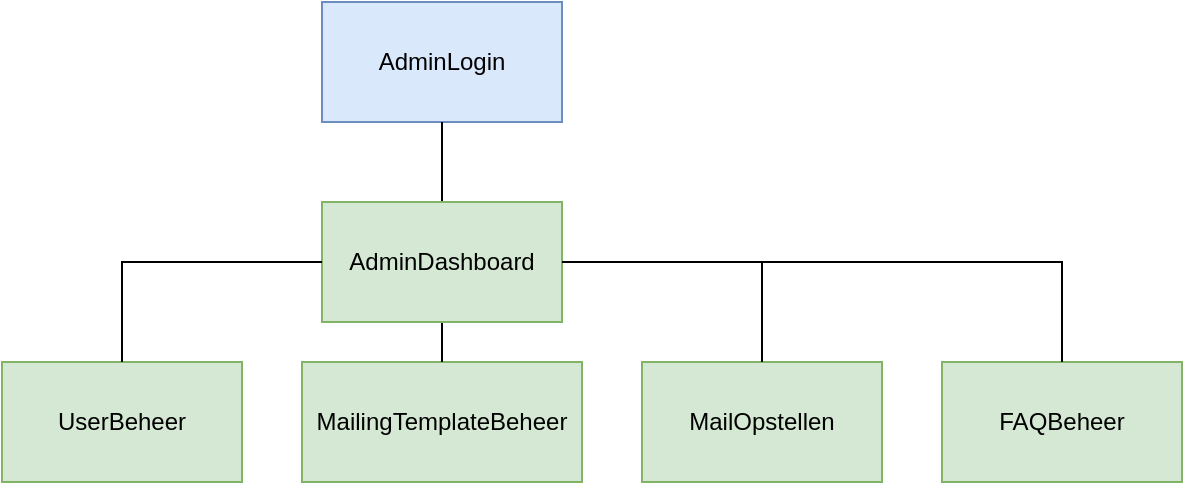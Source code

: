 <mxfile version="10.7.4" type="device"><diagram id="_9v2oshdXeWUhjBWFlfc" name="Page-1"><mxGraphModel dx="1394" dy="757" grid="1" gridSize="10" guides="1" tooltips="1" connect="1" arrows="1" fold="1" page="1" pageScale="1" pageWidth="850" pageHeight="1100" math="0" shadow="0"><root><mxCell id="0"/><mxCell id="1" parent="0"/><mxCell id="ANfI27nnChrSPlkCWCLO-1" value="AdminLogin" style="rounded=0;whiteSpace=wrap;html=1;fillColor=#dae8fc;strokeColor=#6c8ebf;" parent="1" vertex="1"><mxGeometry x="160" width="120" height="60" as="geometry"/></mxCell><mxCell id="ANfI27nnChrSPlkCWCLO-4" value="" style="endArrow=none;html=1;entryX=0.5;entryY=1;entryDx=0;entryDy=0;exitX=0.5;exitY=0;exitDx=0;exitDy=0;" parent="1" target="ANfI27nnChrSPlkCWCLO-1" edge="1"><mxGeometry width="50" height="50" relative="1" as="geometry"><mxPoint x="220" y="100" as="sourcePoint"/><mxPoint x="189.5" y="160" as="targetPoint"/></mxGeometry></mxCell><mxCell id="ANfI27nnChrSPlkCWCLO-17" value="&lt;div&gt;MailingTemplateBeheer&lt;/div&gt;" style="rounded=0;whiteSpace=wrap;html=1;fillColor=#d5e8d4;strokeColor=#82b366;" parent="1" vertex="1"><mxGeometry x="150" y="180" width="140" height="60" as="geometry"/></mxCell><mxCell id="ANfI27nnChrSPlkCWCLO-21" value="" style="endArrow=none;html=1;entryX=0.5;entryY=0;entryDx=0;entryDy=0;exitX=0.5;exitY=1;exitDx=0;exitDy=0;" parent="1" target="ANfI27nnChrSPlkCWCLO-17" edge="1" source="cGjMT-ceGOCYg4FxGIGt-8"><mxGeometry width="50" height="50" relative="1" as="geometry"><mxPoint x="180" y="320" as="sourcePoint"/><mxPoint x="229.5" y="329" as="targetPoint"/></mxGeometry></mxCell><mxCell id="ANfI27nnChrSPlkCWCLO-25" value="&lt;div&gt;MailOpstellen&lt;/div&gt;" style="rounded=0;whiteSpace=wrap;html=1;fillColor=#d5e8d4;strokeColor=#82b366;" parent="1" vertex="1"><mxGeometry x="320" y="180" width="120" height="60" as="geometry"/></mxCell><mxCell id="ANfI27nnChrSPlkCWCLO-26" value="" style="endArrow=none;html=1;entryX=1;entryY=0.5;entryDx=0;entryDy=0;rounded=0;" parent="1" source="ANfI27nnChrSPlkCWCLO-25" edge="1" target="cGjMT-ceGOCYg4FxGIGt-8"><mxGeometry width="50" height="50" relative="1" as="geometry"><mxPoint x="259.5" y="209" as="sourcePoint"/><mxPoint x="340" y="390" as="targetPoint"/><Array as="points"><mxPoint x="380" y="130"/></Array></mxGeometry></mxCell><mxCell id="cGjMT-ceGOCYg4FxGIGt-8" value="&lt;div&gt;AdminDashboard&lt;/div&gt;" style="rounded=0;whiteSpace=wrap;html=1;fillColor=#d5e8d4;strokeColor=#82b366;" vertex="1" parent="1"><mxGeometry x="160" y="100" width="120" height="60" as="geometry"/></mxCell><mxCell id="cGjMT-ceGOCYg4FxGIGt-10" value="&lt;div&gt;UserBeheer&lt;/div&gt;" style="rounded=0;whiteSpace=wrap;html=1;fillColor=#d5e8d4;strokeColor=#82b366;" vertex="1" parent="1"><mxGeometry y="180" width="120" height="60" as="geometry"/></mxCell><mxCell id="cGjMT-ceGOCYg4FxGIGt-11" value="" style="endArrow=none;html=1;entryX=0;entryY=0.5;entryDx=0;entryDy=0;exitX=0.5;exitY=0;exitDx=0;exitDy=0;rounded=0;" edge="1" parent="1" source="cGjMT-ceGOCYg4FxGIGt-10" target="cGjMT-ceGOCYg4FxGIGt-8"><mxGeometry width="50" height="50" relative="1" as="geometry"><mxPoint x="-150" y="580" as="sourcePoint"/><mxPoint x="-100" y="530" as="targetPoint"/><Array as="points"><mxPoint x="60" y="130"/></Array></mxGeometry></mxCell><mxCell id="cGjMT-ceGOCYg4FxGIGt-12" value="&lt;div&gt;FAQBeheer&lt;/div&gt;" style="rounded=0;whiteSpace=wrap;html=1;fillColor=#d5e8d4;strokeColor=#82b366;" vertex="1" parent="1"><mxGeometry x="470" y="180" width="120" height="60" as="geometry"/></mxCell><mxCell id="cGjMT-ceGOCYg4FxGIGt-13" value="" style="endArrow=none;html=1;entryX=1;entryY=0.5;entryDx=0;entryDy=0;exitX=0.5;exitY=0;exitDx=0;exitDy=0;rounded=0;" edge="1" parent="1" source="cGjMT-ceGOCYg4FxGIGt-12" target="cGjMT-ceGOCYg4FxGIGt-8"><mxGeometry width="50" height="50" relative="1" as="geometry"><mxPoint x="-160" y="580" as="sourcePoint"/><mxPoint x="-110" y="530" as="targetPoint"/><Array as="points"><mxPoint x="530" y="130"/></Array></mxGeometry></mxCell></root></mxGraphModel></diagram></mxfile>